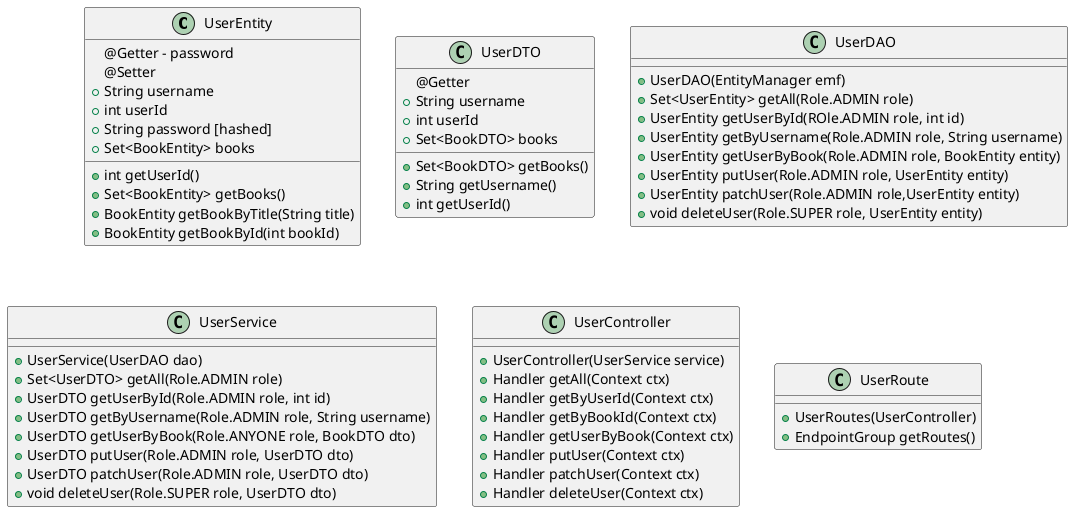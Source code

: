@startuml
'https://plantuml.com/sequence-diagram

class UserEntity
class UserDTO
class UserDAO
class UserService
class UserController
class UserRoute

class UserEntity{
@Getter - password
@Setter
+ String username
+ int userId
+ String password [hashed]
+ Set<BookEntity> books
+ int getUserId()
+ Set<BookEntity> getBooks()
+ BookEntity getBookByTitle(String title)
+ BookEntity getBookById(int bookId)
}

class UserDTO{
@Getter
+ String username
+ int userId
+ Set<BookDTO> books
+ Set<BookDTO> getBooks()
+ String getUsername()
+ int getUserId()
}

class UserDAO{
+ UserDAO(EntityManager emf)
+ Set<UserEntity> getAll(Role.ADMIN role)
+ UserEntity getUserById(ROle.ADMIN role, int id)
+ UserEntity getByUsername(Role.ADMIN role, String username)
+ UserEntity getUserByBook(Role.ADMIN role, BookEntity entity)
+ UserEntity putUser(Role.ADMIN role, UserEntity entity)
+ UserEntity patchUser(Role.ADMIN role,UserEntity entity)
+ void deleteUser(Role.SUPER role, UserEntity entity)
}

class UserService{
+ UserService(UserDAO dao)
+ Set<UserDTO> getAll(Role.ADMIN role)
+ UserDTO getUserById(Role.ADMIN role, int id)
+ UserDTO getByUsername(Role.ADMIN role, String username)
+ UserDTO getUserByBook(Role.ANYONE role, BookDTO dto)
+ UserDTO putUser(Role.ADMIN role, UserDTO dto)
+ UserDTO patchUser(Role.ADMIN role, UserDTO dto)
+ void deleteUser(Role.SUPER role, UserDTO dto)
}

class UserController{
+ UserController(UserService service)
+ Handler getAll(Context ctx)
+ Handler getByUserId(Context ctx)
+ Handler getByBookId(Context ctx)
+ Handler getUserByBook(Context ctx)
+ Handler putUser(Context ctx)
+ Handler patchUser(Context ctx)
+ Handler deleteUser(Context ctx)
}

class UserRoute{
+ UserRoutes(UserController)
+ EndpointGroup getRoutes()
}

@enduml